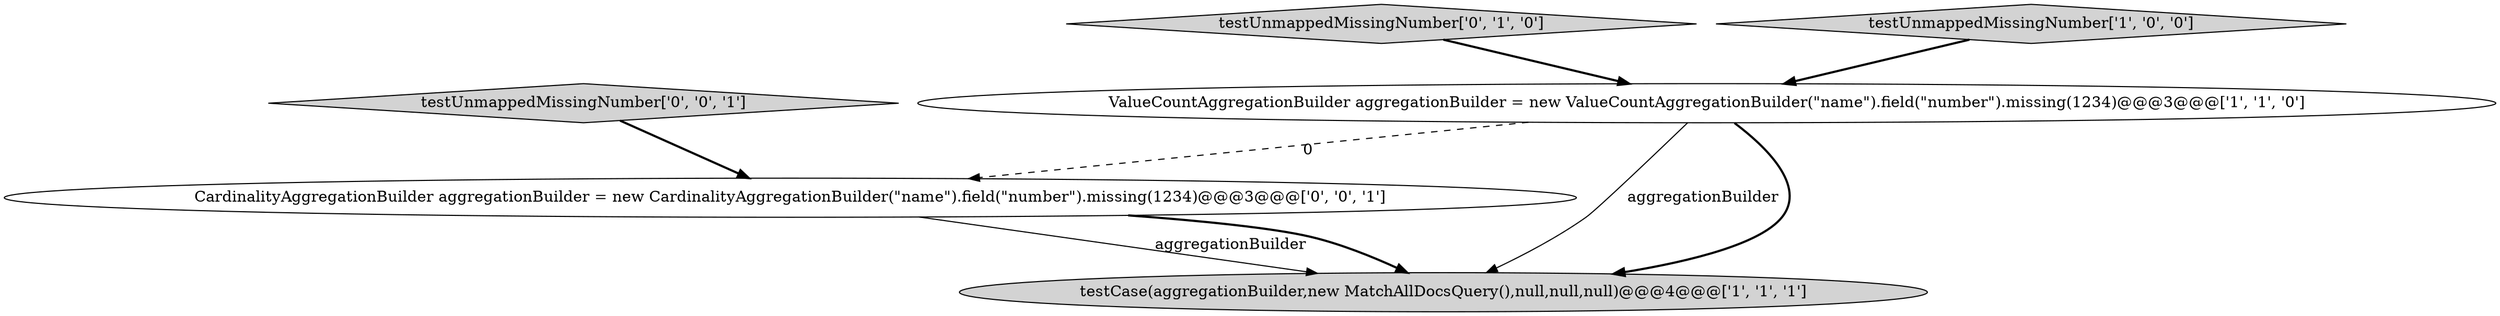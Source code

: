 digraph {
2 [style = filled, label = "ValueCountAggregationBuilder aggregationBuilder = new ValueCountAggregationBuilder(\"name\").field(\"number\").missing(1234)@@@3@@@['1', '1', '0']", fillcolor = white, shape = ellipse image = "AAA0AAABBB1BBB"];
3 [style = filled, label = "testUnmappedMissingNumber['0', '1', '0']", fillcolor = lightgray, shape = diamond image = "AAA0AAABBB2BBB"];
1 [style = filled, label = "testCase(aggregationBuilder,new MatchAllDocsQuery(),null,null,null)@@@4@@@['1', '1', '1']", fillcolor = lightgray, shape = ellipse image = "AAA0AAABBB1BBB"];
5 [style = filled, label = "CardinalityAggregationBuilder aggregationBuilder = new CardinalityAggregationBuilder(\"name\").field(\"number\").missing(1234)@@@3@@@['0', '0', '1']", fillcolor = white, shape = ellipse image = "AAA0AAABBB3BBB"];
0 [style = filled, label = "testUnmappedMissingNumber['1', '0', '0']", fillcolor = lightgray, shape = diamond image = "AAA0AAABBB1BBB"];
4 [style = filled, label = "testUnmappedMissingNumber['0', '0', '1']", fillcolor = lightgray, shape = diamond image = "AAA0AAABBB3BBB"];
4->5 [style = bold, label=""];
0->2 [style = bold, label=""];
2->5 [style = dashed, label="0"];
2->1 [style = solid, label="aggregationBuilder"];
2->1 [style = bold, label=""];
3->2 [style = bold, label=""];
5->1 [style = solid, label="aggregationBuilder"];
5->1 [style = bold, label=""];
}
